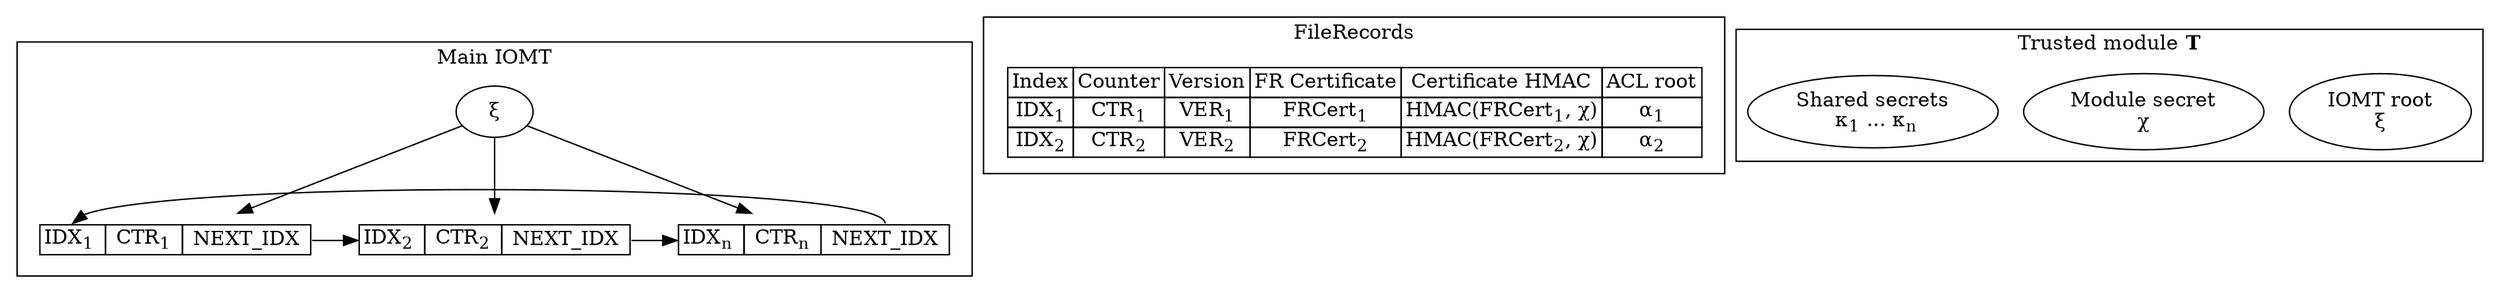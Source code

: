 digraph {
concentrate=true;
overlap=scale;
splines=true;

subgraph cluster_iomt {
root [label=<&xi;>];

node [shape = plaintext];

node1 [label=< <table border="0" cellborder="1" cellspacing="0"> <tr> <td port="idx">IDX<sub>1</sub> </td> <td> CTR<sub>1</sub> </td> <td port="nextidx"> NEXT_IDX </td> </tr> </table> >];
node2 [label=< <table border="0" cellborder="1" cellspacing="0"> <tr> <td port="idx">IDX<sub>2</sub> </td> <td> CTR<sub>2</sub> </td> <td port="nextidx"> NEXT_IDX </td> </tr> </table> >];
noden [label=< <table border="0" cellborder="1" cellspacing="0"> <tr> <td port="idx">IDX<sub>n</sub> </td> <td> CTR<sub>n</sub> </td> <td port="nextidx"> NEXT_IDX </td> </tr> </table> >];

root -> { node1, node2, noden };

subgraph {
rank=same;
node1:nextidx -> node2:idx;
node2:nextidx -> noden:idx;
noden:nextidx -> node1:idx;
}

label="Main IOMT";
}

subgraph cluster_filerecords {
node [shape = plaintext];

table1 [
label=<<table border="0" cellborder="1" cellspacing="0">
<tr> <td>Index</td> <td>Counter</td> <td>Version</td> <td>FR Certificate</td> <td>Certificate HMAC</td> <td>ACL root</td> </tr>
<tr> <td port="idx1">IDX<sub>1</sub></td> <td port="ctr1">CTR<sub>1</sub></td> <td>VER<sub>1</sub></td> <td>FRCert<sub>1</sub></td> <td>HMAC(FRCert<sub>1</sub>, &chi;)</td> <td>&alpha;<sub>1</sub></td></tr>
<tr> <td port="idx2">IDX<sub>2</sub></td> <td port="ctr2">CTR<sub>2</sub></td> <td>VER<sub>2</sub></td> <td>FRCert<sub>2</sub></td> <td>HMAC(FRCert<sub>2</sub>, &chi;)</td> <td>&alpha;<sub>2</sub></td></tr>
</table>>];

label="FileRecords";
}

subgraph cluster_module {
moduleroot [label=<IOMT root<br />&xi;>];
modulesecret [label=<Module secret<br />&chi;>];
userkeys[label=<Shared secrets<br /> &kappa;<sub>1</sub> ... &kappa;<sub>n</sub>>];

label=<Trusted module <b>T</b>>;
};

/*
node1:idx -> table1:idx1 [ ltail=cluster_iomt, lhead=cluster_filerecords ];

node2:idx -> table1:idx2 [ ltail=cluster_iomt, lhead=cluster_filerecords ];

root -> moduleroot [ltail=cluster_iomt, lhead=cluster_module];
*/

}